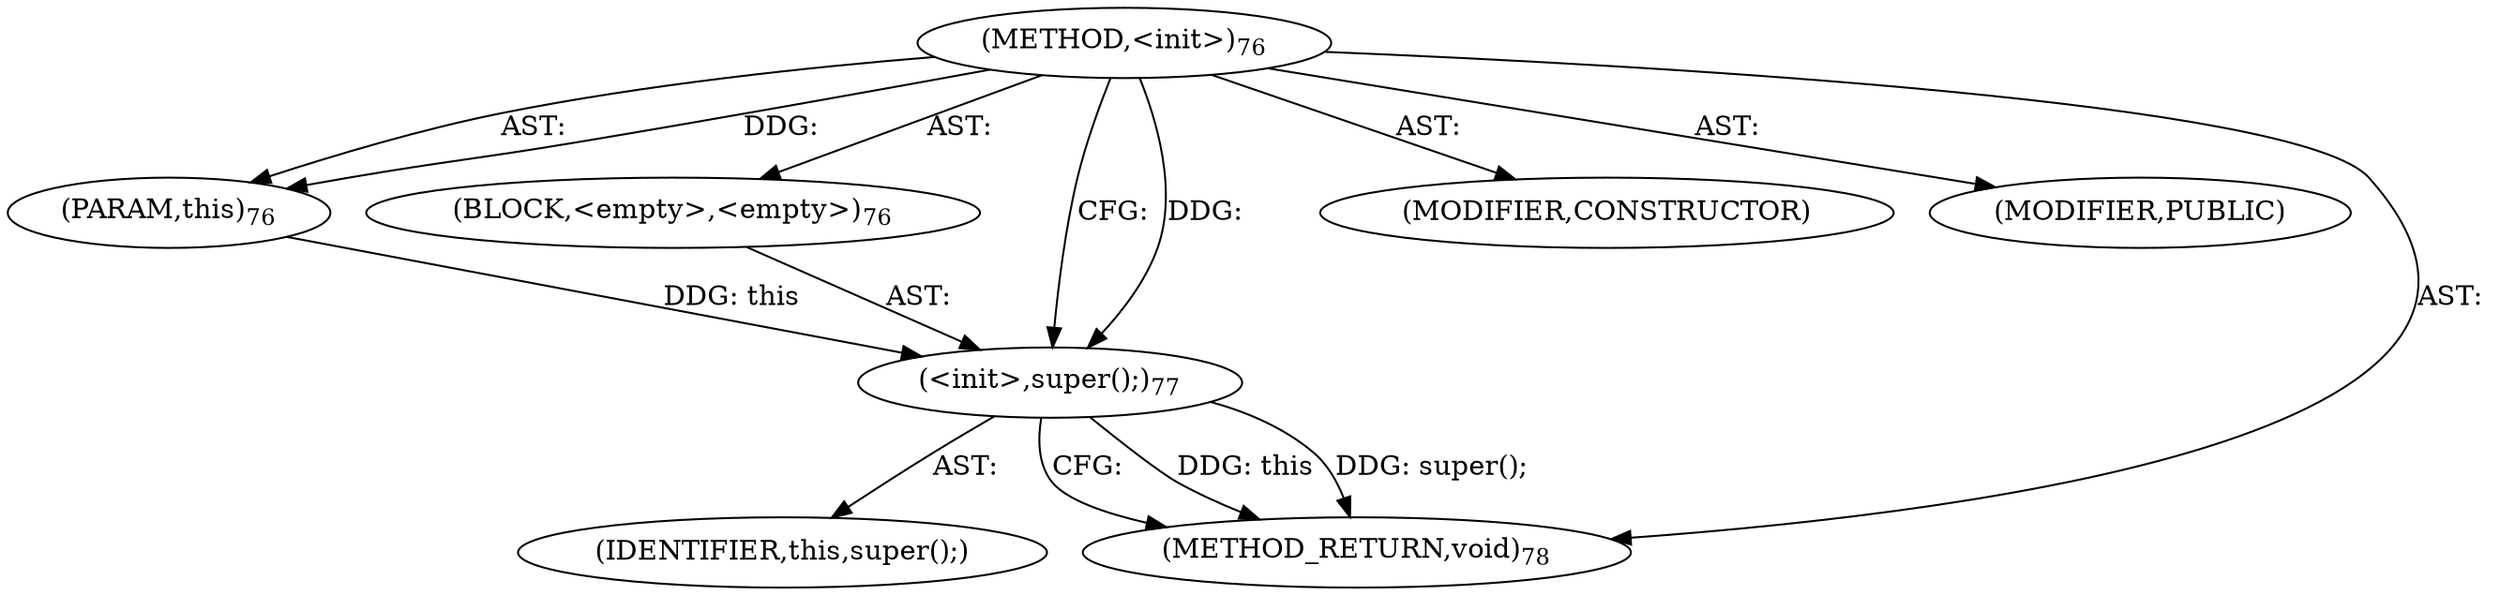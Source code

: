 digraph "&lt;init&gt;" {  
"111669149696" [label = <(METHOD,&lt;init&gt;)<SUB>76</SUB>> ]
"115964116993" [label = <(PARAM,this)<SUB>76</SUB>> ]
"25769803776" [label = <(BLOCK,&lt;empty&gt;,&lt;empty&gt;)<SUB>76</SUB>> ]
"30064771072" [label = <(&lt;init&gt;,super();)<SUB>77</SUB>> ]
"68719476738" [label = <(IDENTIFIER,this,super();)> ]
"133143986177" [label = <(MODIFIER,CONSTRUCTOR)> ]
"133143986178" [label = <(MODIFIER,PUBLIC)> ]
"128849018880" [label = <(METHOD_RETURN,void)<SUB>78</SUB>> ]
  "111669149696" -> "115964116993"  [ label = "AST: "] 
  "111669149696" -> "25769803776"  [ label = "AST: "] 
  "111669149696" -> "133143986177"  [ label = "AST: "] 
  "111669149696" -> "133143986178"  [ label = "AST: "] 
  "111669149696" -> "128849018880"  [ label = "AST: "] 
  "25769803776" -> "30064771072"  [ label = "AST: "] 
  "30064771072" -> "68719476738"  [ label = "AST: "] 
  "30064771072" -> "128849018880"  [ label = "CFG: "] 
  "111669149696" -> "30064771072"  [ label = "CFG: "] 
  "30064771072" -> "128849018880"  [ label = "DDG: this"] 
  "30064771072" -> "128849018880"  [ label = "DDG: super();"] 
  "111669149696" -> "115964116993"  [ label = "DDG: "] 
  "115964116993" -> "30064771072"  [ label = "DDG: this"] 
  "111669149696" -> "30064771072"  [ label = "DDG: "] 
}
